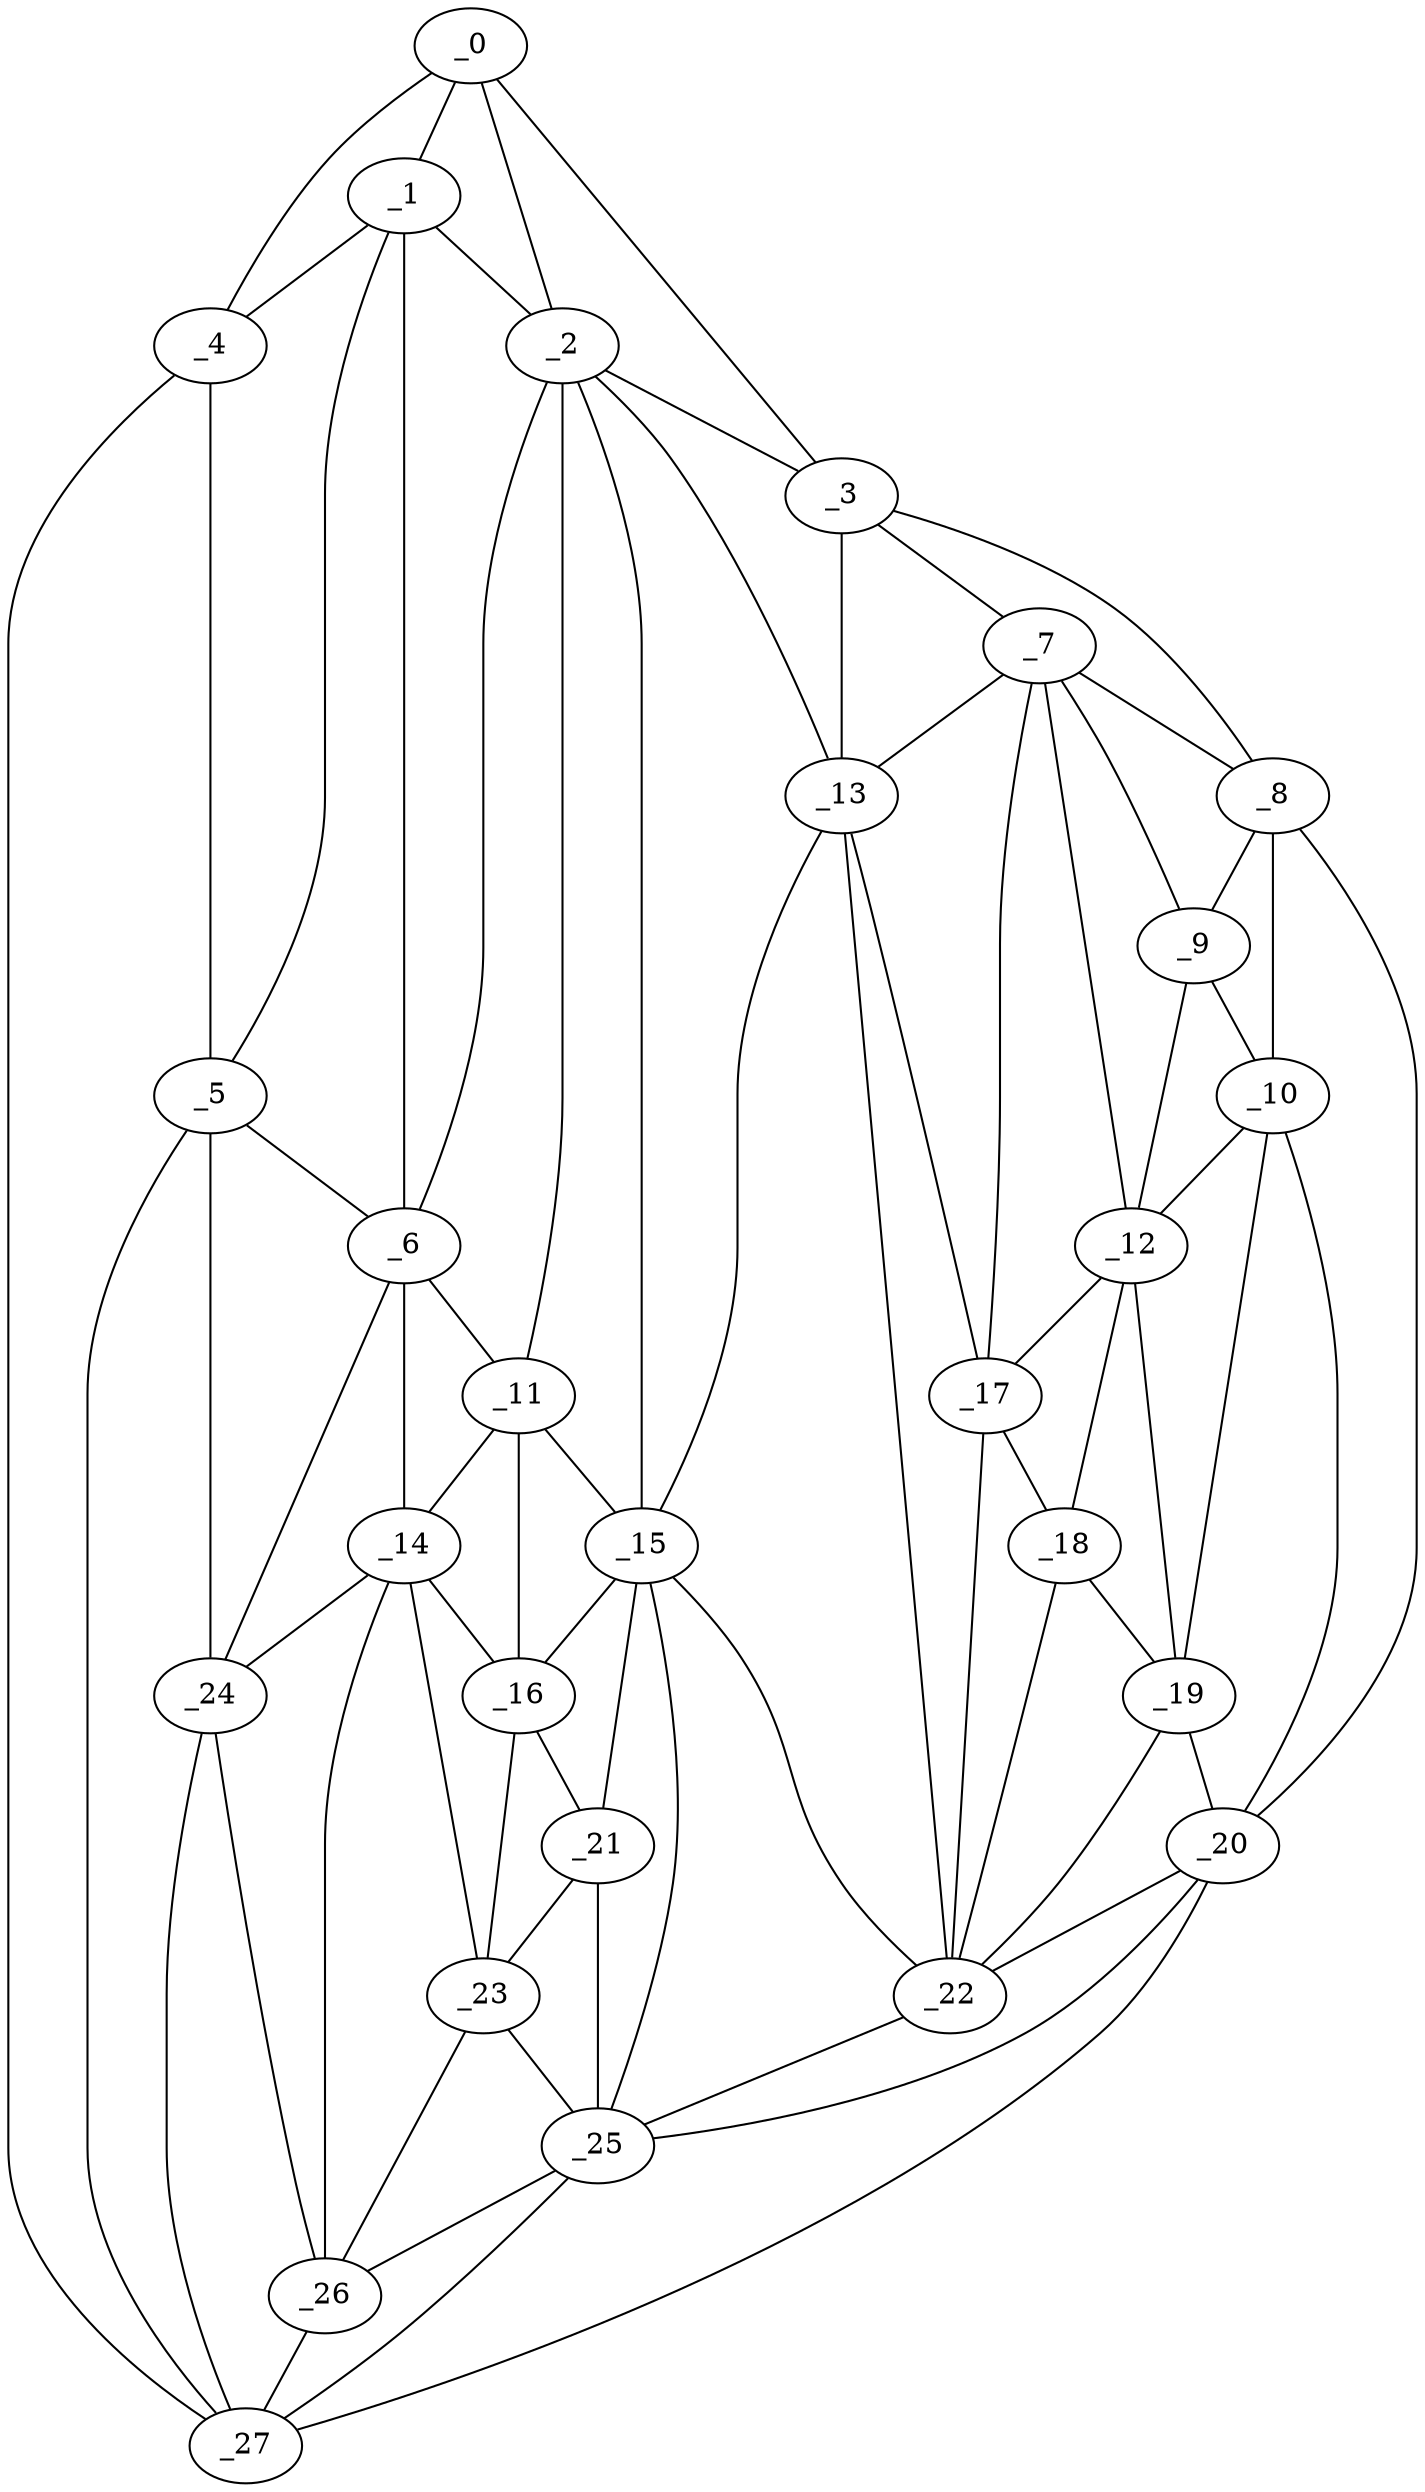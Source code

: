 graph "obj89__65.gxl" {
	_0	 [x=28,
		y=12];
	_1	 [x=51,
		y=27];
	_0 -- _1	 [valence=2];
	_2	 [x=51,
		y=41];
	_0 -- _2	 [valence=2];
	_3	 [x=51,
		y=97];
	_0 -- _3	 [valence=1];
	_4	 [x=58,
		y=5];
	_0 -- _4	 [valence=1];
	_1 -- _2	 [valence=2];
	_1 -- _4	 [valence=2];
	_5	 [x=65,
		y=13];
	_1 -- _5	 [valence=1];
	_6	 [x=67,
		y=28];
	_1 -- _6	 [valence=2];
	_2 -- _3	 [valence=2];
	_2 -- _6	 [valence=1];
	_11	 [x=79,
		y=43];
	_2 -- _11	 [valence=2];
	_13	 [x=83,
		y=79];
	_2 -- _13	 [valence=1];
	_15	 [x=86,
		y=52];
	_2 -- _15	 [valence=1];
	_7	 [x=67,
		y=103];
	_3 -- _7	 [valence=1];
	_8	 [x=67,
		y=125];
	_3 -- _8	 [valence=1];
	_3 -- _13	 [valence=2];
	_4 -- _5	 [valence=1];
	_27	 [x=105,
		y=11];
	_4 -- _27	 [valence=1];
	_5 -- _6	 [valence=2];
	_24	 [x=99,
		y=24];
	_5 -- _24	 [valence=2];
	_5 -- _27	 [valence=1];
	_6 -- _11	 [valence=2];
	_14	 [x=84,
		y=40];
	_6 -- _14	 [valence=2];
	_6 -- _24	 [valence=1];
	_7 -- _8	 [valence=1];
	_9	 [x=73,
		y=111];
	_7 -- _9	 [valence=1];
	_12	 [x=82,
		y=104];
	_7 -- _12	 [valence=1];
	_7 -- _13	 [valence=2];
	_17	 [x=88,
		y=88];
	_7 -- _17	 [valence=2];
	_8 -- _9	 [valence=2];
	_10	 [x=78,
		y=119];
	_8 -- _10	 [valence=1];
	_20	 [x=94,
		y=119];
	_8 -- _20	 [valence=1];
	_9 -- _10	 [valence=1];
	_9 -- _12	 [valence=2];
	_10 -- _12	 [valence=1];
	_19	 [x=93,
		y=111];
	_10 -- _19	 [valence=2];
	_10 -- _20	 [valence=2];
	_11 -- _14	 [valence=1];
	_11 -- _15	 [valence=2];
	_16	 [x=88,
		y=44];
	_11 -- _16	 [valence=2];
	_12 -- _17	 [valence=2];
	_18	 [x=89,
		y=94];
	_12 -- _18	 [valence=2];
	_12 -- _19	 [valence=2];
	_13 -- _15	 [valence=2];
	_13 -- _17	 [valence=1];
	_22	 [x=97,
		y=70];
	_13 -- _22	 [valence=2];
	_14 -- _16	 [valence=2];
	_23	 [x=98,
		y=40];
	_14 -- _23	 [valence=2];
	_14 -- _24	 [valence=1];
	_26	 [x=100,
		y=30];
	_14 -- _26	 [valence=2];
	_15 -- _16	 [valence=1];
	_21	 [x=97,
		y=48];
	_15 -- _21	 [valence=2];
	_15 -- _22	 [valence=1];
	_25	 [x=99,
		y=55];
	_15 -- _25	 [valence=2];
	_16 -- _21	 [valence=2];
	_16 -- _23	 [valence=2];
	_17 -- _18	 [valence=2];
	_17 -- _22	 [valence=2];
	_18 -- _19	 [valence=2];
	_18 -- _22	 [valence=2];
	_19 -- _20	 [valence=1];
	_19 -- _22	 [valence=2];
	_20 -- _22	 [valence=2];
	_20 -- _25	 [valence=2];
	_20 -- _27	 [valence=1];
	_21 -- _23	 [valence=2];
	_21 -- _25	 [valence=2];
	_22 -- _25	 [valence=2];
	_23 -- _25	 [valence=2];
	_23 -- _26	 [valence=1];
	_24 -- _26	 [valence=2];
	_24 -- _27	 [valence=1];
	_25 -- _26	 [valence=2];
	_25 -- _27	 [valence=1];
	_26 -- _27	 [valence=2];
}
